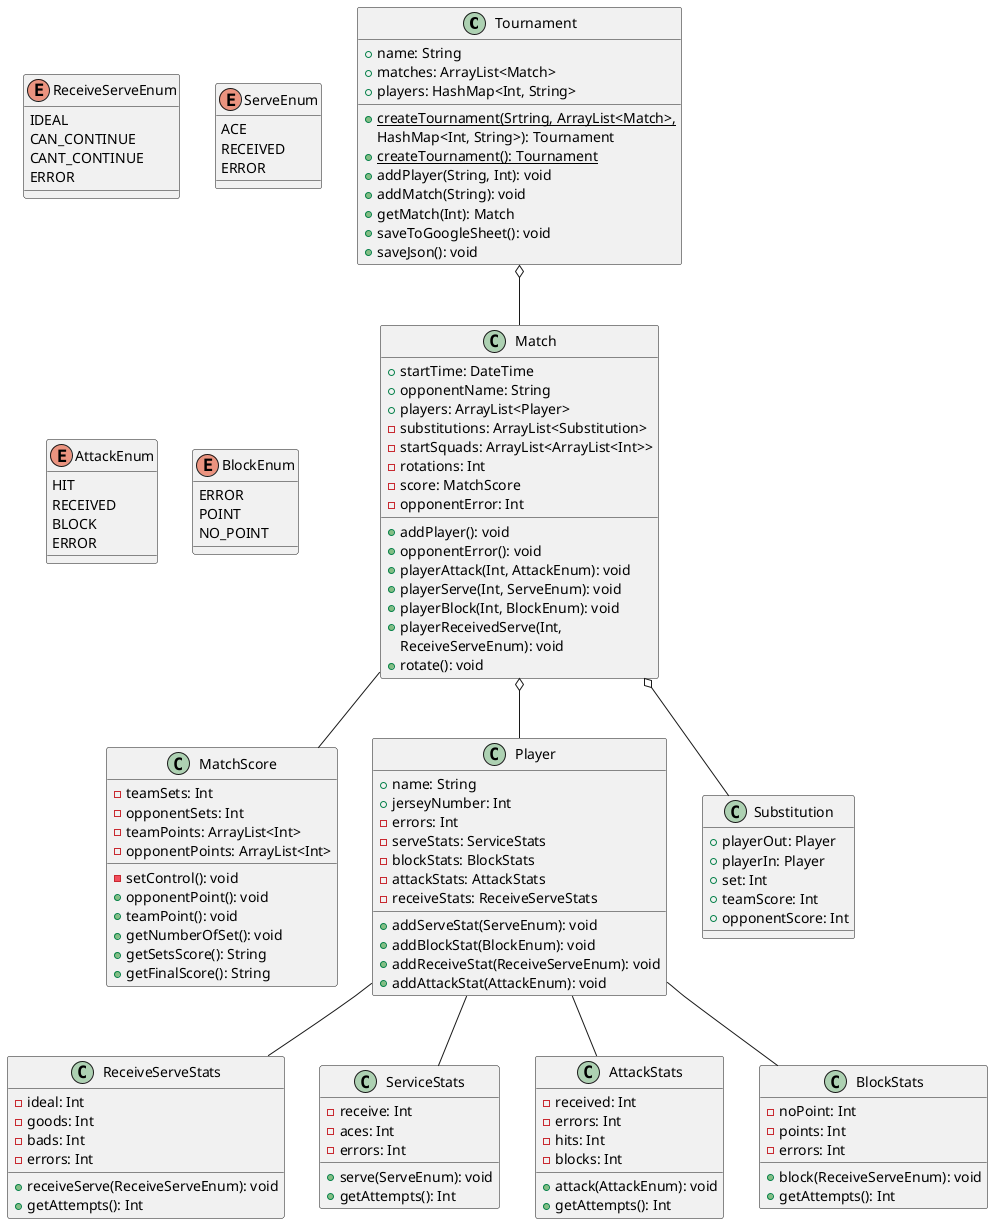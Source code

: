 @startuml
class Tournament{
    + name: String
    + matches: ArrayList<Match>
    + players: HashMap<Int, String>
    + {static} createTournament(Srtring, ArrayList<Match>,
    HashMap<Int, String>): Tournament
    + {static} createTournament(): Tournament
    + addPlayer(String, Int): void
    + addMatch(String): void
    + getMatch(Int): Match
    + saveToGoogleSheet(): void
    + saveJson(): void
}

class Match{
    + startTime: DateTime
    + opponentName: String
    + players: ArrayList<Player>
    - substitutions: ArrayList<Substitution>
    - startSquads: ArrayList<ArrayList<Int>>
    - rotations: Int
    - score: MatchScore
    - opponentError: Int
    + addPlayer(): void
    + opponentError(): void
    + playerAttack(Int, AttackEnum): void
    + playerServe(Int, ServeEnum): void
    + playerBlock(Int, BlockEnum): void
    + playerReceivedServe(Int,
        ReceiveServeEnum): void
    + rotate(): void
}

class MatchScore{
    - teamSets: Int
    - opponentSets: Int
    - teamPoints: ArrayList<Int>
    - opponentPoints: ArrayList<Int>
    - setControl(): void
    + opponentPoint(): void
    + teamPoint(): void
    + getNumberOfSet(): void
    + getSetsScore(): String
    + getFinalScore(): String
}

class Player{
    + name: String
    + jerseyNumber: Int
    - errors: Int
    - serveStats: ServiceStats
    - blockStats: BlockStats
    - attackStats: AttackStats
    - receiveStats: ReceiveServeStats
    + addServeStat(ServeEnum): void
    + addBlockStat(BlockEnum): void
    + addReceiveStat(ReceiveServeEnum): void
    + addAttackStat(AttackEnum): void
}

class ReceiveServeStats{
    - ideal: Int
    - goods: Int
    - bads: Int
    - errors: Int
    + receiveServe(ReceiveServeEnum): void
    + getAttempts(): Int
}
class ServiceStats{
    - receive: Int
    - aces: Int
    - errors: Int
    + serve(ServeEnum): void
    + getAttempts(): Int
}
class AttackStats{
    - received: Int
    - errors: Int
    - hits: Int
    - blocks: Int
    + attack(AttackEnum): void
    + getAttempts(): Int
}
class BlockStats{
    - noPoint: Int
    - points: Int
    - errors: Int
    + block(ReceiveServeEnum): void
    + getAttempts(): Int
}

class Substitution{
    + playerOut: Player
    + playerIn: Player
    + set: Int
    + teamScore: Int
    + opponentScore: Int
}

enum ReceiveServeEnum{
    IDEAL
    CAN_CONTINUE
    CANT_CONTINUE
    ERROR
}

enum ServeEnum{
    ACE
    RECEIVED
    ERROR
}

enum AttackEnum{
    HIT
    RECEIVED
    BLOCK
    ERROR
}

enum BlockEnum{
    ERROR
    POINT
    NO_POINT
}

Player -- ReceiveServeStats
Player -- AttackStats
Player -- BlockStats
Player -- ServiceStats

Tournament o-- Match
Match o-- Player

Match -- MatchScore
Match o-- Substitution


@enduml
